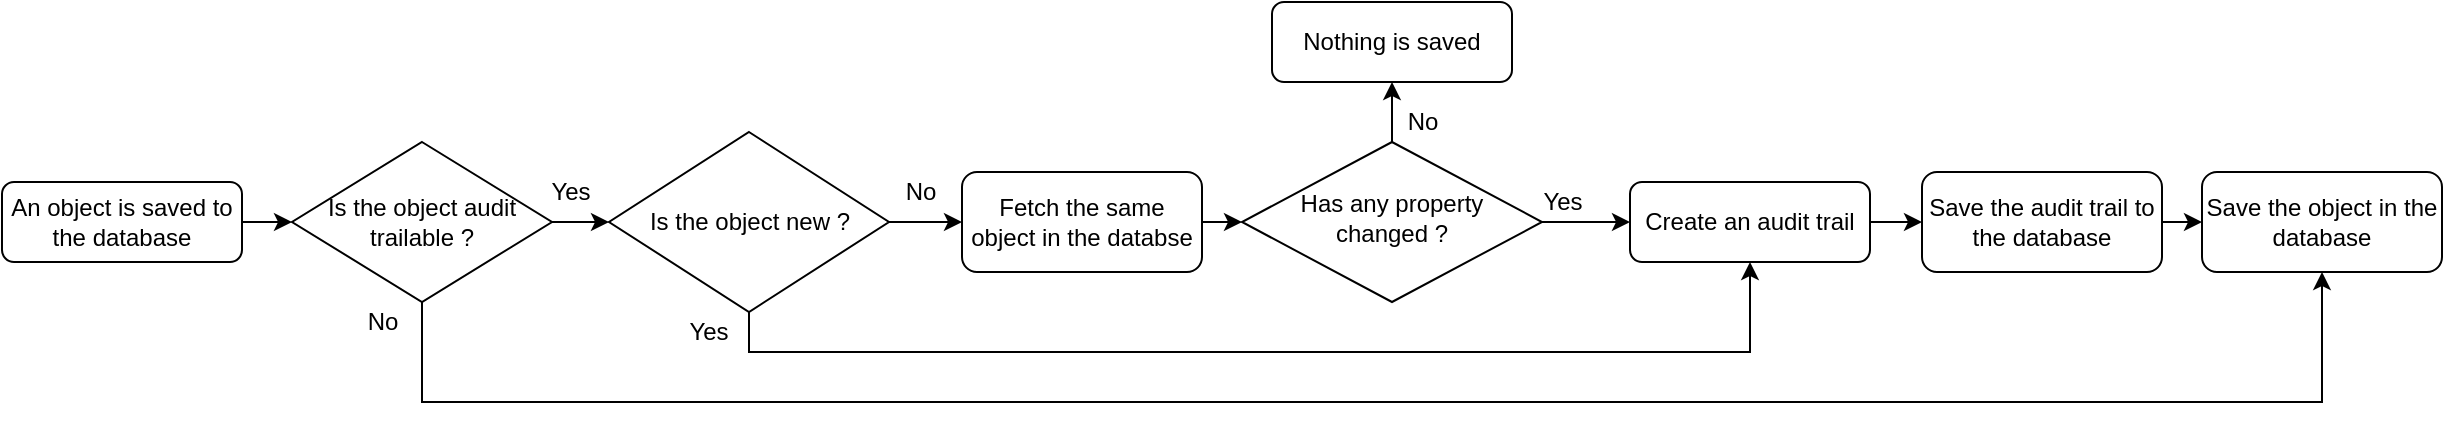<mxfile version="14.8.3" type="google"><diagram id="C5RBs43oDa-KdzZeNtuy" name="Page-1"><mxGraphModel dx="1328" dy="1931" grid="1" gridSize="10" guides="1" tooltips="1" connect="1" arrows="1" fold="1" page="1" pageScale="1" pageWidth="827" pageHeight="1169" math="0" shadow="0"><root><mxCell id="WIyWlLk6GJQsqaUBKTNV-0"/><mxCell id="WIyWlLk6GJQsqaUBKTNV-1" parent="WIyWlLk6GJQsqaUBKTNV-0"/><mxCell id="PWY1ctzYVZgqynWDc9Mn-0" style="edgeStyle=orthogonalEdgeStyle;rounded=0;orthogonalLoop=1;jettySize=auto;html=1;exitX=1;exitY=0.5;exitDx=0;exitDy=0;entryX=0;entryY=0.5;entryDx=0;entryDy=0;" edge="1" parent="WIyWlLk6GJQsqaUBKTNV-1" source="WIyWlLk6GJQsqaUBKTNV-3" target="5rpK3cGXaMqCwTHTXUGb-11"><mxGeometry relative="1" as="geometry"/></mxCell><mxCell id="WIyWlLk6GJQsqaUBKTNV-3" value="An object is saved to the database" style="rounded=1;whiteSpace=wrap;html=1;fontSize=12;glass=0;strokeWidth=1;shadow=0;" parent="WIyWlLk6GJQsqaUBKTNV-1" vertex="1"><mxGeometry x="40" y="60" width="120" height="40" as="geometry"/></mxCell><mxCell id="PWY1ctzYVZgqynWDc9Mn-7" style="edgeStyle=orthogonalEdgeStyle;rounded=0;orthogonalLoop=1;jettySize=auto;html=1;exitX=1;exitY=0.5;exitDx=0;exitDy=0;entryX=0;entryY=0.5;entryDx=0;entryDy=0;" edge="1" parent="WIyWlLk6GJQsqaUBKTNV-1" source="WIyWlLk6GJQsqaUBKTNV-6" target="5rpK3cGXaMqCwTHTXUGb-6"><mxGeometry relative="1" as="geometry"/></mxCell><mxCell id="PWY1ctzYVZgqynWDc9Mn-13" style="edgeStyle=orthogonalEdgeStyle;rounded=0;orthogonalLoop=1;jettySize=auto;html=1;exitX=0.5;exitY=0;exitDx=0;exitDy=0;entryX=0.5;entryY=1;entryDx=0;entryDy=0;" edge="1" parent="WIyWlLk6GJQsqaUBKTNV-1" source="WIyWlLk6GJQsqaUBKTNV-6" target="WIyWlLk6GJQsqaUBKTNV-7"><mxGeometry relative="1" as="geometry"/></mxCell><mxCell id="WIyWlLk6GJQsqaUBKTNV-6" value="Has any property changed ?" style="rhombus;whiteSpace=wrap;html=1;shadow=0;fontFamily=Helvetica;fontSize=12;align=center;strokeWidth=1;spacing=6;spacingTop=-4;" parent="WIyWlLk6GJQsqaUBKTNV-1" vertex="1"><mxGeometry x="660" y="40" width="150" height="80" as="geometry"/></mxCell><mxCell id="WIyWlLk6GJQsqaUBKTNV-7" value="Nothing is saved" style="rounded=1;whiteSpace=wrap;html=1;fontSize=12;glass=0;strokeWidth=1;shadow=0;" parent="WIyWlLk6GJQsqaUBKTNV-1" vertex="1"><mxGeometry x="675" y="-30" width="120" height="40" as="geometry"/></mxCell><mxCell id="PWY1ctzYVZgqynWDc9Mn-5" style="edgeStyle=orthogonalEdgeStyle;rounded=0;orthogonalLoop=1;jettySize=auto;html=1;exitX=1;exitY=0.5;exitDx=0;exitDy=0;entryX=0;entryY=0.5;entryDx=0;entryDy=0;" edge="1" parent="WIyWlLk6GJQsqaUBKTNV-1" source="5rpK3cGXaMqCwTHTXUGb-0" target="WIyWlLk6GJQsqaUBKTNV-6"><mxGeometry relative="1" as="geometry"/></mxCell><mxCell id="5rpK3cGXaMqCwTHTXUGb-0" value="Fetch the same object in the databse" style="rounded=1;whiteSpace=wrap;html=1;" parent="WIyWlLk6GJQsqaUBKTNV-1" vertex="1"><mxGeometry x="520" y="55" width="120" height="50" as="geometry"/></mxCell><mxCell id="PWY1ctzYVZgqynWDc9Mn-4" style="edgeStyle=orthogonalEdgeStyle;rounded=0;orthogonalLoop=1;jettySize=auto;html=1;exitX=1;exitY=0.5;exitDx=0;exitDy=0;entryX=0;entryY=0.5;entryDx=0;entryDy=0;" edge="1" parent="WIyWlLk6GJQsqaUBKTNV-1" source="5rpK3cGXaMqCwTHTXUGb-1" target="5rpK3cGXaMqCwTHTXUGb-0"><mxGeometry relative="1" as="geometry"/></mxCell><mxCell id="PWY1ctzYVZgqynWDc9Mn-20" style="edgeStyle=orthogonalEdgeStyle;rounded=0;orthogonalLoop=1;jettySize=auto;html=1;exitX=0.5;exitY=1;exitDx=0;exitDy=0;entryX=0.5;entryY=1;entryDx=0;entryDy=0;" edge="1" parent="WIyWlLk6GJQsqaUBKTNV-1" source="5rpK3cGXaMqCwTHTXUGb-1" target="5rpK3cGXaMqCwTHTXUGb-6"><mxGeometry relative="1" as="geometry"/></mxCell><mxCell id="5rpK3cGXaMqCwTHTXUGb-1" value="Is the object new ?" style="rhombus;whiteSpace=wrap;html=1;" parent="WIyWlLk6GJQsqaUBKTNV-1" vertex="1"><mxGeometry x="343.5" y="35" width="140" height="90" as="geometry"/></mxCell><mxCell id="PWY1ctzYVZgqynWDc9Mn-8" style="edgeStyle=orthogonalEdgeStyle;rounded=0;orthogonalLoop=1;jettySize=auto;html=1;exitX=1;exitY=0.5;exitDx=0;exitDy=0;entryX=0;entryY=0.5;entryDx=0;entryDy=0;" edge="1" parent="WIyWlLk6GJQsqaUBKTNV-1" source="5rpK3cGXaMqCwTHTXUGb-6" target="5rpK3cGXaMqCwTHTXUGb-9"><mxGeometry relative="1" as="geometry"/></mxCell><mxCell id="5rpK3cGXaMqCwTHTXUGb-6" value="Create an audit trail" style="rounded=1;whiteSpace=wrap;html=1;" parent="WIyWlLk6GJQsqaUBKTNV-1" vertex="1"><mxGeometry x="854" y="60" width="120" height="40" as="geometry"/></mxCell><mxCell id="5rpK3cGXaMqCwTHTXUGb-7" value="Save the object in the database" style="rounded=1;whiteSpace=wrap;html=1;" parent="WIyWlLk6GJQsqaUBKTNV-1" vertex="1"><mxGeometry x="1140" y="55" width="120" height="50" as="geometry"/></mxCell><mxCell id="PWY1ctzYVZgqynWDc9Mn-10" style="edgeStyle=orthogonalEdgeStyle;rounded=0;orthogonalLoop=1;jettySize=auto;html=1;exitX=1;exitY=0.5;exitDx=0;exitDy=0;entryX=0;entryY=0.5;entryDx=0;entryDy=0;" edge="1" parent="WIyWlLk6GJQsqaUBKTNV-1" source="5rpK3cGXaMqCwTHTXUGb-9" target="5rpK3cGXaMqCwTHTXUGb-7"><mxGeometry relative="1" as="geometry"/></mxCell><mxCell id="5rpK3cGXaMqCwTHTXUGb-9" value="Save the audit trail to the database" style="rounded=1;whiteSpace=wrap;html=1;" parent="WIyWlLk6GJQsqaUBKTNV-1" vertex="1"><mxGeometry x="1000" y="55" width="120" height="50" as="geometry"/></mxCell><mxCell id="PWY1ctzYVZgqynWDc9Mn-3" style="edgeStyle=orthogonalEdgeStyle;rounded=0;orthogonalLoop=1;jettySize=auto;html=1;exitX=1;exitY=0.5;exitDx=0;exitDy=0;entryX=0;entryY=0.5;entryDx=0;entryDy=0;" edge="1" parent="WIyWlLk6GJQsqaUBKTNV-1" source="5rpK3cGXaMqCwTHTXUGb-11" target="5rpK3cGXaMqCwTHTXUGb-1"><mxGeometry relative="1" as="geometry"/></mxCell><mxCell id="PWY1ctzYVZgqynWDc9Mn-17" style="edgeStyle=orthogonalEdgeStyle;rounded=0;orthogonalLoop=1;jettySize=auto;html=1;exitX=0.5;exitY=1;exitDx=0;exitDy=0;entryX=0.5;entryY=1;entryDx=0;entryDy=0;" edge="1" parent="WIyWlLk6GJQsqaUBKTNV-1" source="5rpK3cGXaMqCwTHTXUGb-11" target="5rpK3cGXaMqCwTHTXUGb-7"><mxGeometry relative="1" as="geometry"><Array as="points"><mxPoint x="250" y="170"/><mxPoint x="1200" y="170"/></Array></mxGeometry></mxCell><mxCell id="5rpK3cGXaMqCwTHTXUGb-11" value="Is the object audit trailable ?" style="rhombus;whiteSpace=wrap;html=1;" parent="WIyWlLk6GJQsqaUBKTNV-1" vertex="1"><mxGeometry x="185" y="40" width="130" height="80" as="geometry"/></mxCell><mxCell id="PWY1ctzYVZgqynWDc9Mn-11" value="&lt;div&gt;Yes&lt;/div&gt;" style="text;html=1;align=center;verticalAlign=middle;resizable=0;points=[];autosize=1;strokeColor=none;" vertex="1" parent="WIyWlLk6GJQsqaUBKTNV-1"><mxGeometry x="303.5" y="55" width="40" height="20" as="geometry"/></mxCell><mxCell id="PWY1ctzYVZgqynWDc9Mn-12" value="No" style="text;html=1;align=center;verticalAlign=middle;resizable=0;points=[];autosize=1;strokeColor=none;" vertex="1" parent="WIyWlLk6GJQsqaUBKTNV-1"><mxGeometry x="483.5" y="55" width="30" height="20" as="geometry"/></mxCell><mxCell id="PWY1ctzYVZgqynWDc9Mn-14" value="&lt;div&gt;No&lt;/div&gt;" style="text;html=1;align=center;verticalAlign=middle;resizable=0;points=[];autosize=1;strokeColor=none;" vertex="1" parent="WIyWlLk6GJQsqaUBKTNV-1"><mxGeometry x="735" y="20" width="30" height="20" as="geometry"/></mxCell><mxCell id="PWY1ctzYVZgqynWDc9Mn-18" value="No" style="text;html=1;align=center;verticalAlign=middle;resizable=0;points=[];autosize=1;strokeColor=none;" vertex="1" parent="WIyWlLk6GJQsqaUBKTNV-1"><mxGeometry x="215" y="120" width="30" height="20" as="geometry"/></mxCell><mxCell id="PWY1ctzYVZgqynWDc9Mn-19" value="Yes" style="text;html=1;align=center;verticalAlign=middle;resizable=0;points=[];autosize=1;strokeColor=none;" vertex="1" parent="WIyWlLk6GJQsqaUBKTNV-1"><mxGeometry x="800" y="60" width="40" height="20" as="geometry"/></mxCell><mxCell id="PWY1ctzYVZgqynWDc9Mn-21" value="Yes" style="text;html=1;align=center;verticalAlign=middle;resizable=0;points=[];autosize=1;strokeColor=none;" vertex="1" parent="WIyWlLk6GJQsqaUBKTNV-1"><mxGeometry x="373" y="125" width="40" height="20" as="geometry"/></mxCell></root></mxGraphModel></diagram></mxfile>